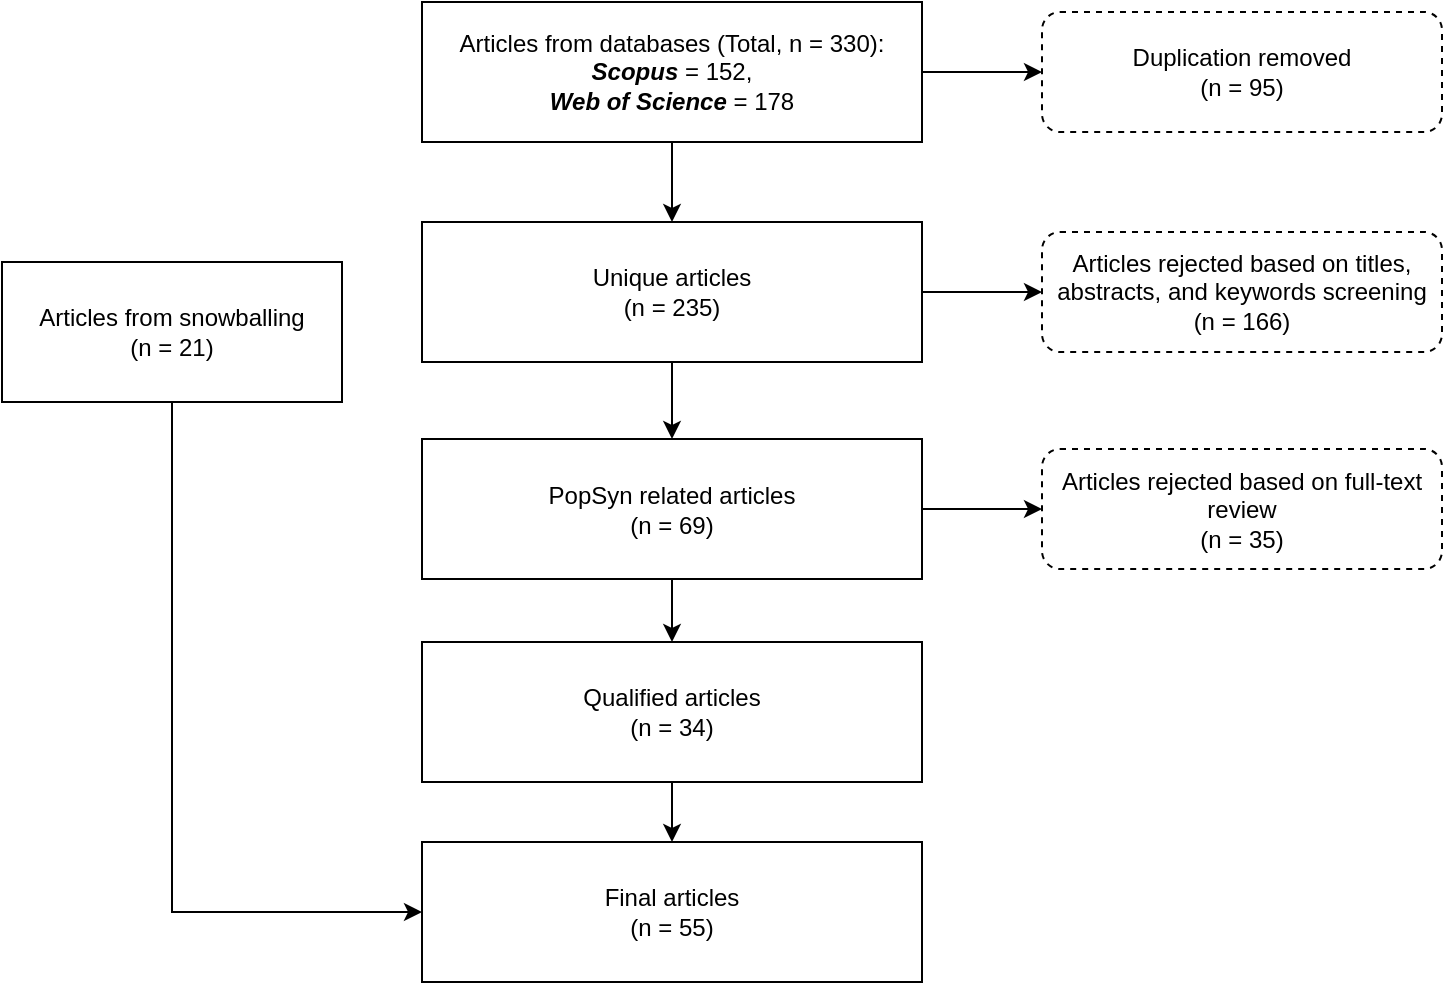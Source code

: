 <mxfile version="24.6.4" type="github">
  <diagram name="Page-1" id="hnhhLKA37qJ1NmWjemfi">
    <mxGraphModel dx="1434" dy="780" grid="1" gridSize="10" guides="1" tooltips="1" connect="1" arrows="1" fold="1" page="1" pageScale="1" pageWidth="1169" pageHeight="827" math="0" shadow="0">
      <root>
        <mxCell id="0" />
        <mxCell id="1" parent="0" />
        <mxCell id="w7V2vxLGS4Cwz19cSFHG-12" style="edgeStyle=orthogonalEdgeStyle;rounded=0;orthogonalLoop=1;jettySize=auto;html=1;entryX=0.5;entryY=0;entryDx=0;entryDy=0;" parent="1" source="w7V2vxLGS4Cwz19cSFHG-1" target="w7V2vxLGS4Cwz19cSFHG-2" edge="1">
          <mxGeometry relative="1" as="geometry" />
        </mxCell>
        <mxCell id="w7V2vxLGS4Cwz19cSFHG-17" style="edgeStyle=orthogonalEdgeStyle;rounded=0;orthogonalLoop=1;jettySize=auto;html=1;" parent="1" source="w7V2vxLGS4Cwz19cSFHG-1" target="w7V2vxLGS4Cwz19cSFHG-3" edge="1">
          <mxGeometry relative="1" as="geometry" />
        </mxCell>
        <mxCell id="w7V2vxLGS4Cwz19cSFHG-1" value="Articles from databases (Total, n = 330):&lt;br&gt;&lt;b&gt;&lt;i&gt;Scopus &lt;/i&gt;&lt;/b&gt;= 152,&lt;div&gt;&lt;b&gt;&lt;i&gt;Web of Science&lt;/i&gt;&lt;/b&gt; = 178&lt;/div&gt;" style="rounded=0;whiteSpace=wrap;html=1;" parent="1" vertex="1">
          <mxGeometry x="220" y="160" width="250" height="70" as="geometry" />
        </mxCell>
        <mxCell id="w7V2vxLGS4Cwz19cSFHG-13" style="edgeStyle=orthogonalEdgeStyle;rounded=0;orthogonalLoop=1;jettySize=auto;html=1;" parent="1" source="w7V2vxLGS4Cwz19cSFHG-2" target="w7V2vxLGS4Cwz19cSFHG-5" edge="1">
          <mxGeometry relative="1" as="geometry" />
        </mxCell>
        <mxCell id="w7V2vxLGS4Cwz19cSFHG-18" style="edgeStyle=orthogonalEdgeStyle;rounded=0;orthogonalLoop=1;jettySize=auto;html=1;" parent="1" source="w7V2vxLGS4Cwz19cSFHG-2" target="w7V2vxLGS4Cwz19cSFHG-4" edge="1">
          <mxGeometry relative="1" as="geometry" />
        </mxCell>
        <mxCell id="w7V2vxLGS4Cwz19cSFHG-2" value="Unique articles&lt;br&gt;(n = 235)" style="rounded=0;whiteSpace=wrap;html=1;" parent="1" vertex="1">
          <mxGeometry x="220" y="270" width="250" height="70" as="geometry" />
        </mxCell>
        <mxCell id="w7V2vxLGS4Cwz19cSFHG-3" value="Duplication removed&lt;br&gt;(n = 95)" style="rounded=1;whiteSpace=wrap;html=1;dashed=1;" parent="1" vertex="1">
          <mxGeometry x="530" y="165" width="200" height="60" as="geometry" />
        </mxCell>
        <mxCell id="w7V2vxLGS4Cwz19cSFHG-4" value="Articles rejected based on titles, abstracts, and keywords screening&lt;br&gt;(n = 166)" style="rounded=1;whiteSpace=wrap;html=1;dashed=1;" parent="1" vertex="1">
          <mxGeometry x="530" y="275" width="200" height="60" as="geometry" />
        </mxCell>
        <mxCell id="w7V2vxLGS4Cwz19cSFHG-14" style="edgeStyle=orthogonalEdgeStyle;rounded=0;orthogonalLoop=1;jettySize=auto;html=1;entryX=0.5;entryY=0;entryDx=0;entryDy=0;" parent="1" source="w7V2vxLGS4Cwz19cSFHG-5" target="w7V2vxLGS4Cwz19cSFHG-6" edge="1">
          <mxGeometry relative="1" as="geometry" />
        </mxCell>
        <mxCell id="UgS2vLM9cohCKUIERa9m-1" style="edgeStyle=orthogonalEdgeStyle;rounded=0;orthogonalLoop=1;jettySize=auto;html=1;entryX=0;entryY=0.5;entryDx=0;entryDy=0;" edge="1" parent="1" source="w7V2vxLGS4Cwz19cSFHG-5" target="w7V2vxLGS4Cwz19cSFHG-7">
          <mxGeometry relative="1" as="geometry" />
        </mxCell>
        <mxCell id="w7V2vxLGS4Cwz19cSFHG-5" value="PopSyn related articles&lt;br&gt;(n = 69)" style="rounded=0;whiteSpace=wrap;html=1;" parent="1" vertex="1">
          <mxGeometry x="220" y="378.5" width="250" height="70" as="geometry" />
        </mxCell>
        <mxCell id="w7V2vxLGS4Cwz19cSFHG-15" style="edgeStyle=orthogonalEdgeStyle;rounded=0;orthogonalLoop=1;jettySize=auto;html=1;" parent="1" source="w7V2vxLGS4Cwz19cSFHG-6" target="w7V2vxLGS4Cwz19cSFHG-9" edge="1">
          <mxGeometry relative="1" as="geometry" />
        </mxCell>
        <mxCell id="w7V2vxLGS4Cwz19cSFHG-6" value="Qualified articles&lt;br&gt;(n = 34)" style="rounded=0;whiteSpace=wrap;html=1;" parent="1" vertex="1">
          <mxGeometry x="220" y="480" width="250" height="70" as="geometry" />
        </mxCell>
        <mxCell id="w7V2vxLGS4Cwz19cSFHG-7" value="Articles rejected based on full-text review&lt;br&gt;(n = 35)" style="rounded=1;whiteSpace=wrap;html=1;dashed=1;" parent="1" vertex="1">
          <mxGeometry x="530" y="383.5" width="200" height="60" as="geometry" />
        </mxCell>
        <mxCell id="w7V2vxLGS4Cwz19cSFHG-16" style="edgeStyle=orthogonalEdgeStyle;rounded=0;orthogonalLoop=1;jettySize=auto;html=1;entryX=0;entryY=0.5;entryDx=0;entryDy=0;" parent="1" source="w7V2vxLGS4Cwz19cSFHG-8" target="w7V2vxLGS4Cwz19cSFHG-9" edge="1">
          <mxGeometry relative="1" as="geometry">
            <Array as="points">
              <mxPoint x="95" y="615" />
            </Array>
          </mxGeometry>
        </mxCell>
        <mxCell id="w7V2vxLGS4Cwz19cSFHG-8" value="Articles from snowballing&lt;br&gt;(n = 21)" style="rounded=0;whiteSpace=wrap;html=1;" parent="1" vertex="1">
          <mxGeometry x="10" y="290" width="170" height="70" as="geometry" />
        </mxCell>
        <mxCell id="w7V2vxLGS4Cwz19cSFHG-9" value="Final articles&lt;br&gt;(n = 55)" style="rounded=0;whiteSpace=wrap;html=1;" parent="1" vertex="1">
          <mxGeometry x="220" y="580" width="250" height="70" as="geometry" />
        </mxCell>
      </root>
    </mxGraphModel>
  </diagram>
</mxfile>
